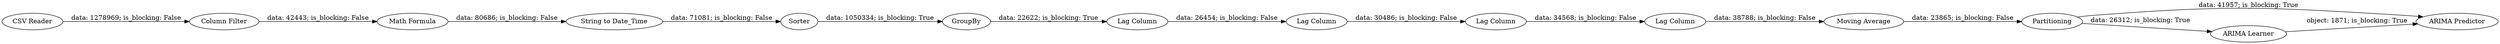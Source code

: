 digraph {
	"4338803533962940057_8" [label="Lag Column"]
	"4338803533962940057_2" [label="String to Date_Time"]
	"4338803533962940057_12" [label=Partitioning]
	"4338803533962940057_7" [label="Lag Column"]
	"4338803533962940057_10" [label="Moving Average"]
	"4338803533962940057_6" [label="Math Formula"]
	"4338803533962940057_13" [label=GroupBy]
	"4338803533962940057_3" [label="Column Filter"]
	"4338803533962940057_4" [label=Sorter]
	"4338803533962940057_1" [label="CSV Reader"]
	"4338803533962940057_15" [label="ARIMA Predictor"]
	"4338803533962940057_14" [label="ARIMA Learner"]
	"4338803533962940057_5" [label="Lag Column"]
	"4338803533962940057_9" [label="Lag Column"]
	"4338803533962940057_5" -> "4338803533962940057_7" [label="data: 26454; is_blocking: False"]
	"4338803533962940057_14" -> "4338803533962940057_15" [label="object: 1871; is_blocking: True"]
	"4338803533962940057_3" -> "4338803533962940057_6" [label="data: 42443; is_blocking: False"]
	"4338803533962940057_1" -> "4338803533962940057_3" [label="data: 1278969; is_blocking: False"]
	"4338803533962940057_6" -> "4338803533962940057_2" [label="data: 80686; is_blocking: False"]
	"4338803533962940057_9" -> "4338803533962940057_10" [label="data: 38788; is_blocking: False"]
	"4338803533962940057_4" -> "4338803533962940057_13" [label="data: 1050334; is_blocking: True"]
	"4338803533962940057_13" -> "4338803533962940057_5" [label="data: 22622; is_blocking: True"]
	"4338803533962940057_7" -> "4338803533962940057_8" [label="data: 30486; is_blocking: False"]
	"4338803533962940057_12" -> "4338803533962940057_14" [label="data: 26312; is_blocking: True"]
	"4338803533962940057_10" -> "4338803533962940057_12" [label="data: 23865; is_blocking: False"]
	"4338803533962940057_12" -> "4338803533962940057_15" [label="data: 41957; is_blocking: True"]
	"4338803533962940057_8" -> "4338803533962940057_9" [label="data: 34568; is_blocking: False"]
	"4338803533962940057_2" -> "4338803533962940057_4" [label="data: 71081; is_blocking: False"]
	rankdir=LR
}
